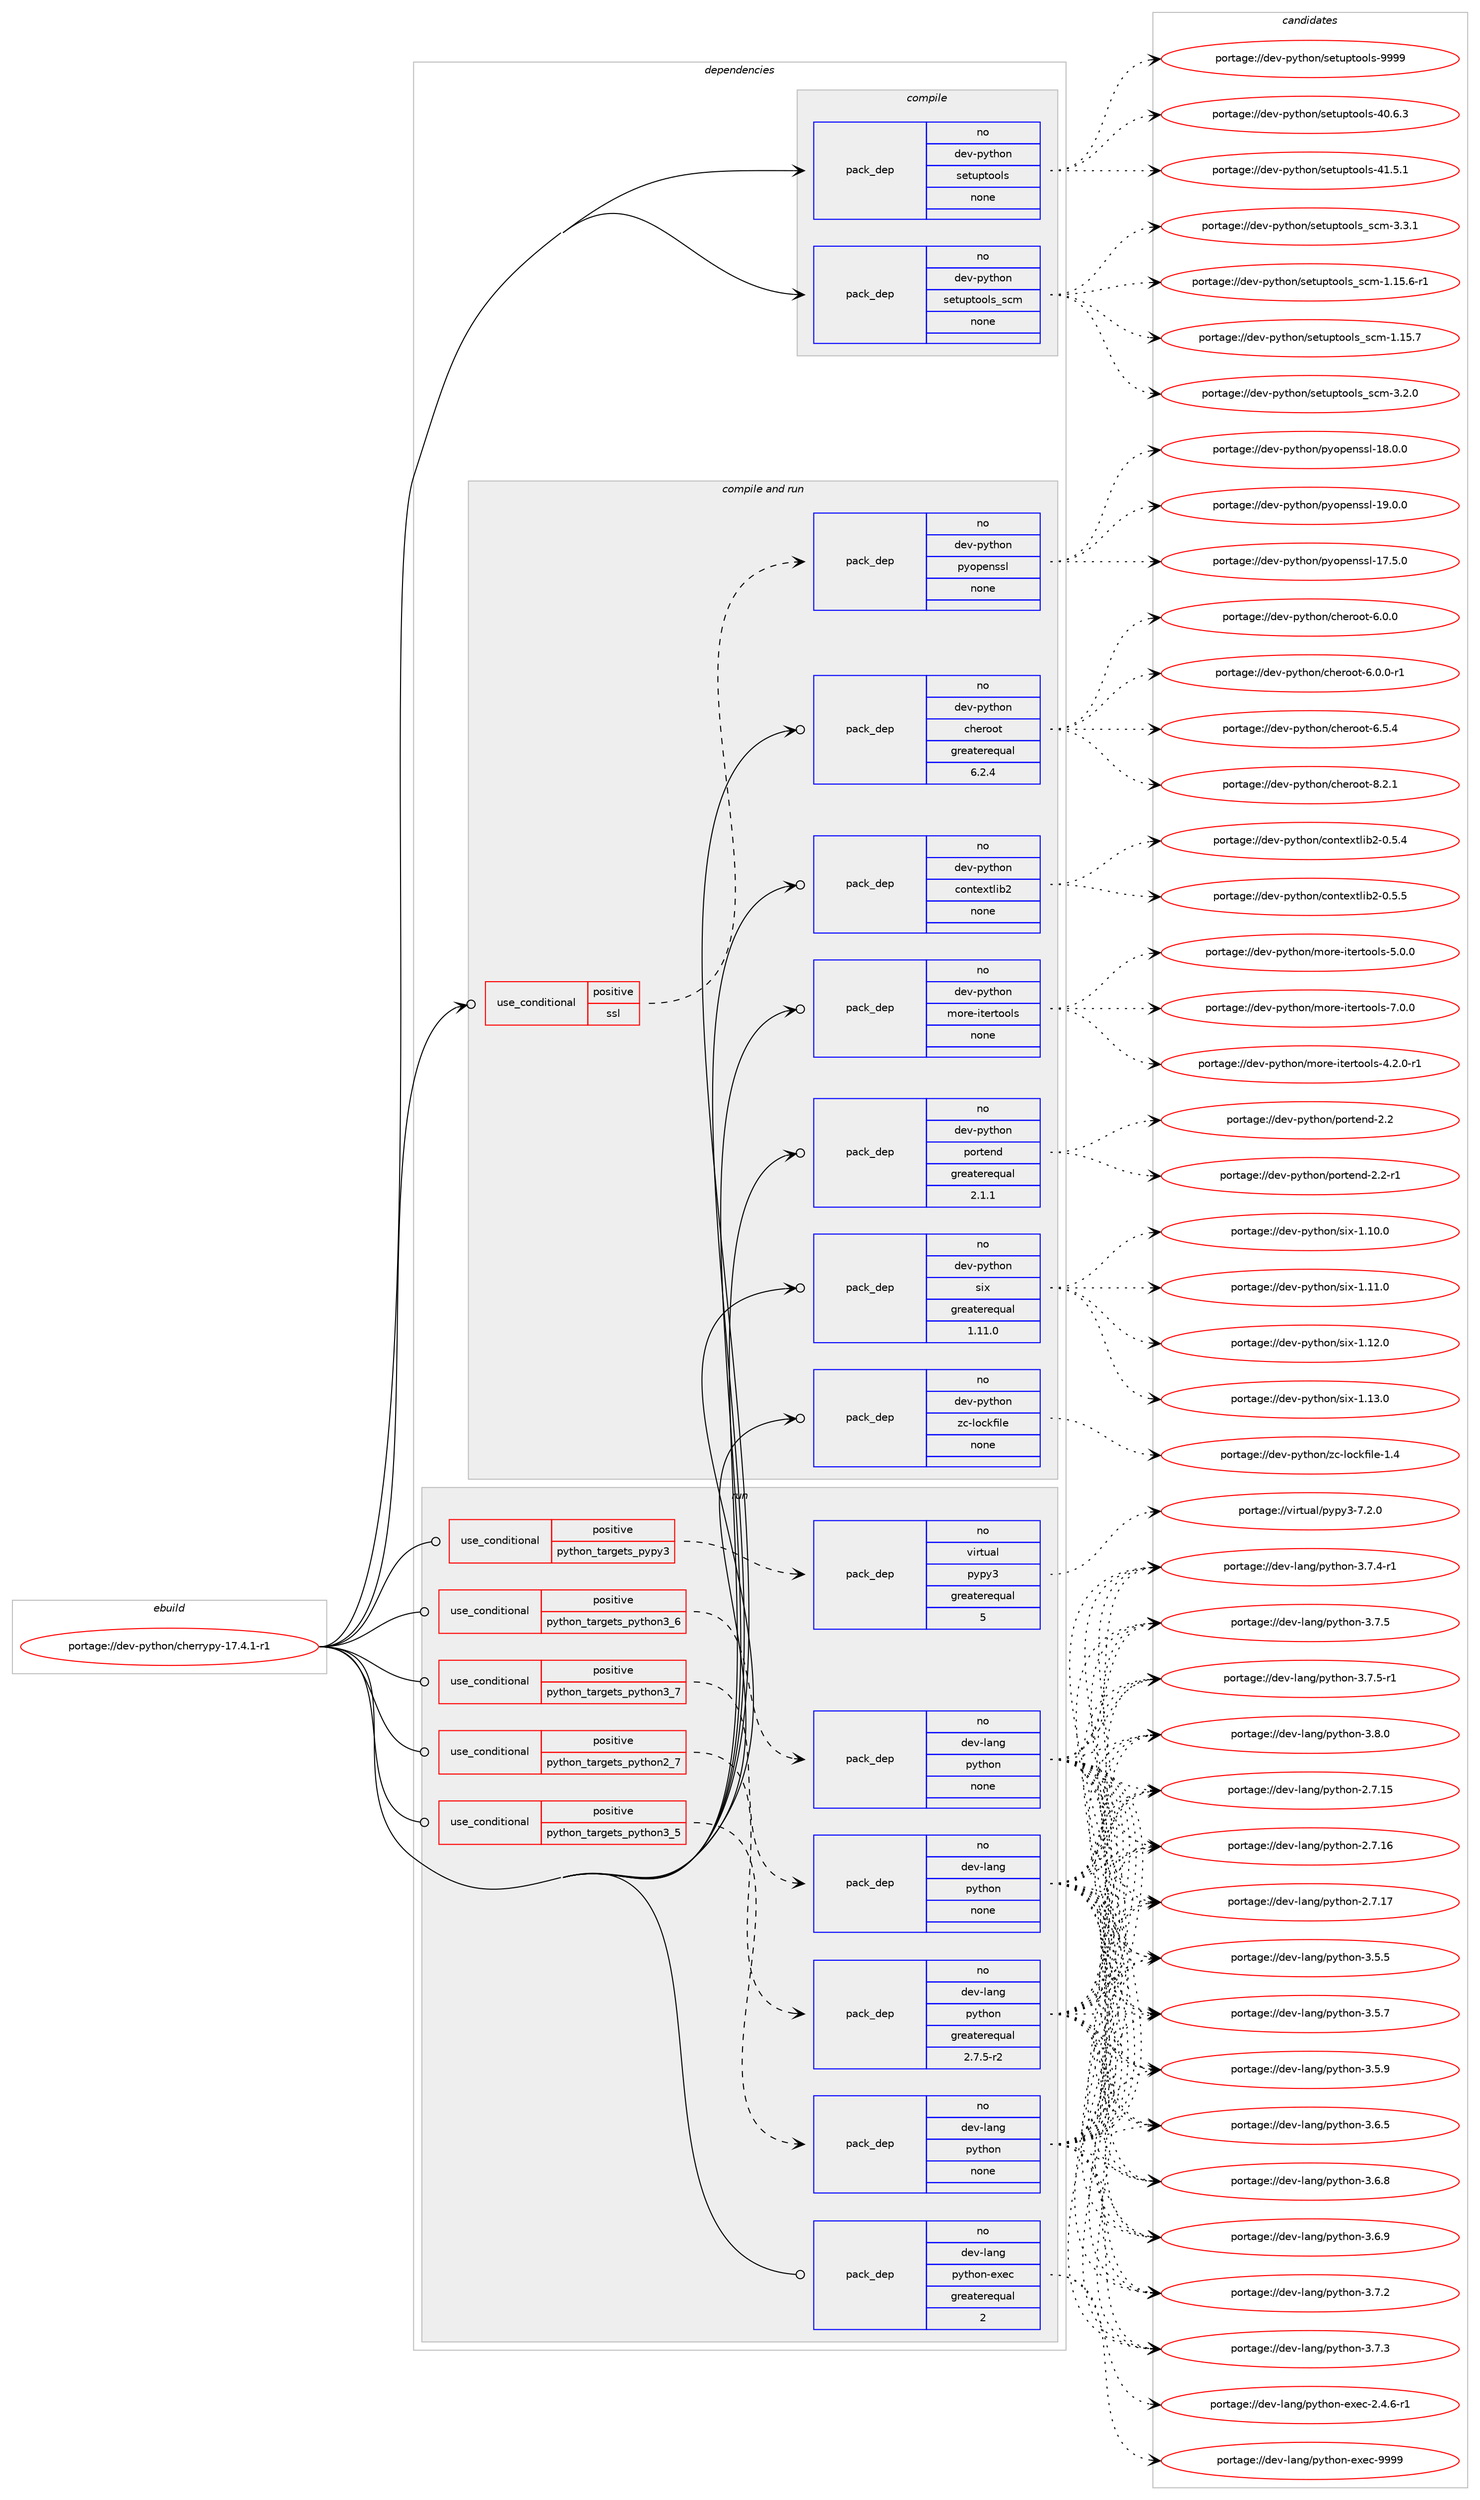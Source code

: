 digraph prolog {

# *************
# Graph options
# *************

newrank=true;
concentrate=true;
compound=true;
graph [rankdir=LR,fontname=Helvetica,fontsize=10,ranksep=1.5];#, ranksep=2.5, nodesep=0.2];
edge  [arrowhead=vee];
node  [fontname=Helvetica,fontsize=10];

# **********
# The ebuild
# **********

subgraph cluster_leftcol {
color=gray;
rank=same;
label=<<i>ebuild</i>>;
id [label="portage://dev-python/cherrypy-17.4.1-r1", color=red, width=4, href="../dev-python/cherrypy-17.4.1-r1.svg"];
}

# ****************
# The dependencies
# ****************

subgraph cluster_midcol {
color=gray;
label=<<i>dependencies</i>>;
subgraph cluster_compile {
fillcolor="#eeeeee";
style=filled;
label=<<i>compile</i>>;
subgraph pack103704 {
dependency133814 [label=<<TABLE BORDER="0" CELLBORDER="1" CELLSPACING="0" CELLPADDING="4" WIDTH="220"><TR><TD ROWSPAN="6" CELLPADDING="30">pack_dep</TD></TR><TR><TD WIDTH="110">no</TD></TR><TR><TD>dev-python</TD></TR><TR><TD>setuptools</TD></TR><TR><TD>none</TD></TR><TR><TD></TD></TR></TABLE>>, shape=none, color=blue];
}
id:e -> dependency133814:w [weight=20,style="solid",arrowhead="vee"];
subgraph pack103705 {
dependency133815 [label=<<TABLE BORDER="0" CELLBORDER="1" CELLSPACING="0" CELLPADDING="4" WIDTH="220"><TR><TD ROWSPAN="6" CELLPADDING="30">pack_dep</TD></TR><TR><TD WIDTH="110">no</TD></TR><TR><TD>dev-python</TD></TR><TR><TD>setuptools_scm</TD></TR><TR><TD>none</TD></TR><TR><TD></TD></TR></TABLE>>, shape=none, color=blue];
}
id:e -> dependency133815:w [weight=20,style="solid",arrowhead="vee"];
}
subgraph cluster_compileandrun {
fillcolor="#eeeeee";
style=filled;
label=<<i>compile and run</i>>;
subgraph cond26798 {
dependency133816 [label=<<TABLE BORDER="0" CELLBORDER="1" CELLSPACING="0" CELLPADDING="4"><TR><TD ROWSPAN="3" CELLPADDING="10">use_conditional</TD></TR><TR><TD>positive</TD></TR><TR><TD>ssl</TD></TR></TABLE>>, shape=none, color=red];
subgraph pack103706 {
dependency133817 [label=<<TABLE BORDER="0" CELLBORDER="1" CELLSPACING="0" CELLPADDING="4" WIDTH="220"><TR><TD ROWSPAN="6" CELLPADDING="30">pack_dep</TD></TR><TR><TD WIDTH="110">no</TD></TR><TR><TD>dev-python</TD></TR><TR><TD>pyopenssl</TD></TR><TR><TD>none</TD></TR><TR><TD></TD></TR></TABLE>>, shape=none, color=blue];
}
dependency133816:e -> dependency133817:w [weight=20,style="dashed",arrowhead="vee"];
}
id:e -> dependency133816:w [weight=20,style="solid",arrowhead="odotvee"];
subgraph pack103707 {
dependency133818 [label=<<TABLE BORDER="0" CELLBORDER="1" CELLSPACING="0" CELLPADDING="4" WIDTH="220"><TR><TD ROWSPAN="6" CELLPADDING="30">pack_dep</TD></TR><TR><TD WIDTH="110">no</TD></TR><TR><TD>dev-python</TD></TR><TR><TD>cheroot</TD></TR><TR><TD>greaterequal</TD></TR><TR><TD>6.2.4</TD></TR></TABLE>>, shape=none, color=blue];
}
id:e -> dependency133818:w [weight=20,style="solid",arrowhead="odotvee"];
subgraph pack103708 {
dependency133819 [label=<<TABLE BORDER="0" CELLBORDER="1" CELLSPACING="0" CELLPADDING="4" WIDTH="220"><TR><TD ROWSPAN="6" CELLPADDING="30">pack_dep</TD></TR><TR><TD WIDTH="110">no</TD></TR><TR><TD>dev-python</TD></TR><TR><TD>contextlib2</TD></TR><TR><TD>none</TD></TR><TR><TD></TD></TR></TABLE>>, shape=none, color=blue];
}
id:e -> dependency133819:w [weight=20,style="solid",arrowhead="odotvee"];
subgraph pack103709 {
dependency133820 [label=<<TABLE BORDER="0" CELLBORDER="1" CELLSPACING="0" CELLPADDING="4" WIDTH="220"><TR><TD ROWSPAN="6" CELLPADDING="30">pack_dep</TD></TR><TR><TD WIDTH="110">no</TD></TR><TR><TD>dev-python</TD></TR><TR><TD>more-itertools</TD></TR><TR><TD>none</TD></TR><TR><TD></TD></TR></TABLE>>, shape=none, color=blue];
}
id:e -> dependency133820:w [weight=20,style="solid",arrowhead="odotvee"];
subgraph pack103710 {
dependency133821 [label=<<TABLE BORDER="0" CELLBORDER="1" CELLSPACING="0" CELLPADDING="4" WIDTH="220"><TR><TD ROWSPAN="6" CELLPADDING="30">pack_dep</TD></TR><TR><TD WIDTH="110">no</TD></TR><TR><TD>dev-python</TD></TR><TR><TD>portend</TD></TR><TR><TD>greaterequal</TD></TR><TR><TD>2.1.1</TD></TR></TABLE>>, shape=none, color=blue];
}
id:e -> dependency133821:w [weight=20,style="solid",arrowhead="odotvee"];
subgraph pack103711 {
dependency133822 [label=<<TABLE BORDER="0" CELLBORDER="1" CELLSPACING="0" CELLPADDING="4" WIDTH="220"><TR><TD ROWSPAN="6" CELLPADDING="30">pack_dep</TD></TR><TR><TD WIDTH="110">no</TD></TR><TR><TD>dev-python</TD></TR><TR><TD>six</TD></TR><TR><TD>greaterequal</TD></TR><TR><TD>1.11.0</TD></TR></TABLE>>, shape=none, color=blue];
}
id:e -> dependency133822:w [weight=20,style="solid",arrowhead="odotvee"];
subgraph pack103712 {
dependency133823 [label=<<TABLE BORDER="0" CELLBORDER="1" CELLSPACING="0" CELLPADDING="4" WIDTH="220"><TR><TD ROWSPAN="6" CELLPADDING="30">pack_dep</TD></TR><TR><TD WIDTH="110">no</TD></TR><TR><TD>dev-python</TD></TR><TR><TD>zc-lockfile</TD></TR><TR><TD>none</TD></TR><TR><TD></TD></TR></TABLE>>, shape=none, color=blue];
}
id:e -> dependency133823:w [weight=20,style="solid",arrowhead="odotvee"];
}
subgraph cluster_run {
fillcolor="#eeeeee";
style=filled;
label=<<i>run</i>>;
subgraph cond26799 {
dependency133824 [label=<<TABLE BORDER="0" CELLBORDER="1" CELLSPACING="0" CELLPADDING="4"><TR><TD ROWSPAN="3" CELLPADDING="10">use_conditional</TD></TR><TR><TD>positive</TD></TR><TR><TD>python_targets_pypy3</TD></TR></TABLE>>, shape=none, color=red];
subgraph pack103713 {
dependency133825 [label=<<TABLE BORDER="0" CELLBORDER="1" CELLSPACING="0" CELLPADDING="4" WIDTH="220"><TR><TD ROWSPAN="6" CELLPADDING="30">pack_dep</TD></TR><TR><TD WIDTH="110">no</TD></TR><TR><TD>virtual</TD></TR><TR><TD>pypy3</TD></TR><TR><TD>greaterequal</TD></TR><TR><TD>5</TD></TR></TABLE>>, shape=none, color=blue];
}
dependency133824:e -> dependency133825:w [weight=20,style="dashed",arrowhead="vee"];
}
id:e -> dependency133824:w [weight=20,style="solid",arrowhead="odot"];
subgraph cond26800 {
dependency133826 [label=<<TABLE BORDER="0" CELLBORDER="1" CELLSPACING="0" CELLPADDING="4"><TR><TD ROWSPAN="3" CELLPADDING="10">use_conditional</TD></TR><TR><TD>positive</TD></TR><TR><TD>python_targets_python2_7</TD></TR></TABLE>>, shape=none, color=red];
subgraph pack103714 {
dependency133827 [label=<<TABLE BORDER="0" CELLBORDER="1" CELLSPACING="0" CELLPADDING="4" WIDTH="220"><TR><TD ROWSPAN="6" CELLPADDING="30">pack_dep</TD></TR><TR><TD WIDTH="110">no</TD></TR><TR><TD>dev-lang</TD></TR><TR><TD>python</TD></TR><TR><TD>greaterequal</TD></TR><TR><TD>2.7.5-r2</TD></TR></TABLE>>, shape=none, color=blue];
}
dependency133826:e -> dependency133827:w [weight=20,style="dashed",arrowhead="vee"];
}
id:e -> dependency133826:w [weight=20,style="solid",arrowhead="odot"];
subgraph cond26801 {
dependency133828 [label=<<TABLE BORDER="0" CELLBORDER="1" CELLSPACING="0" CELLPADDING="4"><TR><TD ROWSPAN="3" CELLPADDING="10">use_conditional</TD></TR><TR><TD>positive</TD></TR><TR><TD>python_targets_python3_5</TD></TR></TABLE>>, shape=none, color=red];
subgraph pack103715 {
dependency133829 [label=<<TABLE BORDER="0" CELLBORDER="1" CELLSPACING="0" CELLPADDING="4" WIDTH="220"><TR><TD ROWSPAN="6" CELLPADDING="30">pack_dep</TD></TR><TR><TD WIDTH="110">no</TD></TR><TR><TD>dev-lang</TD></TR><TR><TD>python</TD></TR><TR><TD>none</TD></TR><TR><TD></TD></TR></TABLE>>, shape=none, color=blue];
}
dependency133828:e -> dependency133829:w [weight=20,style="dashed",arrowhead="vee"];
}
id:e -> dependency133828:w [weight=20,style="solid",arrowhead="odot"];
subgraph cond26802 {
dependency133830 [label=<<TABLE BORDER="0" CELLBORDER="1" CELLSPACING="0" CELLPADDING="4"><TR><TD ROWSPAN="3" CELLPADDING="10">use_conditional</TD></TR><TR><TD>positive</TD></TR><TR><TD>python_targets_python3_6</TD></TR></TABLE>>, shape=none, color=red];
subgraph pack103716 {
dependency133831 [label=<<TABLE BORDER="0" CELLBORDER="1" CELLSPACING="0" CELLPADDING="4" WIDTH="220"><TR><TD ROWSPAN="6" CELLPADDING="30">pack_dep</TD></TR><TR><TD WIDTH="110">no</TD></TR><TR><TD>dev-lang</TD></TR><TR><TD>python</TD></TR><TR><TD>none</TD></TR><TR><TD></TD></TR></TABLE>>, shape=none, color=blue];
}
dependency133830:e -> dependency133831:w [weight=20,style="dashed",arrowhead="vee"];
}
id:e -> dependency133830:w [weight=20,style="solid",arrowhead="odot"];
subgraph cond26803 {
dependency133832 [label=<<TABLE BORDER="0" CELLBORDER="1" CELLSPACING="0" CELLPADDING="4"><TR><TD ROWSPAN="3" CELLPADDING="10">use_conditional</TD></TR><TR><TD>positive</TD></TR><TR><TD>python_targets_python3_7</TD></TR></TABLE>>, shape=none, color=red];
subgraph pack103717 {
dependency133833 [label=<<TABLE BORDER="0" CELLBORDER="1" CELLSPACING="0" CELLPADDING="4" WIDTH="220"><TR><TD ROWSPAN="6" CELLPADDING="30">pack_dep</TD></TR><TR><TD WIDTH="110">no</TD></TR><TR><TD>dev-lang</TD></TR><TR><TD>python</TD></TR><TR><TD>none</TD></TR><TR><TD></TD></TR></TABLE>>, shape=none, color=blue];
}
dependency133832:e -> dependency133833:w [weight=20,style="dashed",arrowhead="vee"];
}
id:e -> dependency133832:w [weight=20,style="solid",arrowhead="odot"];
subgraph pack103718 {
dependency133834 [label=<<TABLE BORDER="0" CELLBORDER="1" CELLSPACING="0" CELLPADDING="4" WIDTH="220"><TR><TD ROWSPAN="6" CELLPADDING="30">pack_dep</TD></TR><TR><TD WIDTH="110">no</TD></TR><TR><TD>dev-lang</TD></TR><TR><TD>python-exec</TD></TR><TR><TD>greaterequal</TD></TR><TR><TD>2</TD></TR></TABLE>>, shape=none, color=blue];
}
id:e -> dependency133834:w [weight=20,style="solid",arrowhead="odot"];
}
}

# **************
# The candidates
# **************

subgraph cluster_choices {
rank=same;
color=gray;
label=<<i>candidates</i>>;

subgraph choice103704 {
color=black;
nodesep=1;
choiceportage100101118451121211161041111104711510111611711211611111110811545524846544651 [label="portage://dev-python/setuptools-40.6.3", color=red, width=4,href="../dev-python/setuptools-40.6.3.svg"];
choiceportage100101118451121211161041111104711510111611711211611111110811545524946534649 [label="portage://dev-python/setuptools-41.5.1", color=red, width=4,href="../dev-python/setuptools-41.5.1.svg"];
choiceportage10010111845112121116104111110471151011161171121161111111081154557575757 [label="portage://dev-python/setuptools-9999", color=red, width=4,href="../dev-python/setuptools-9999.svg"];
dependency133814:e -> choiceportage100101118451121211161041111104711510111611711211611111110811545524846544651:w [style=dotted,weight="100"];
dependency133814:e -> choiceportage100101118451121211161041111104711510111611711211611111110811545524946534649:w [style=dotted,weight="100"];
dependency133814:e -> choiceportage10010111845112121116104111110471151011161171121161111111081154557575757:w [style=dotted,weight="100"];
}
subgraph choice103705 {
color=black;
nodesep=1;
choiceportage10010111845112121116104111110471151011161171121161111111081159511599109454946495346544511449 [label="portage://dev-python/setuptools_scm-1.15.6-r1", color=red, width=4,href="../dev-python/setuptools_scm-1.15.6-r1.svg"];
choiceportage1001011184511212111610411111047115101116117112116111111108115951159910945494649534655 [label="portage://dev-python/setuptools_scm-1.15.7", color=red, width=4,href="../dev-python/setuptools_scm-1.15.7.svg"];
choiceportage10010111845112121116104111110471151011161171121161111111081159511599109455146504648 [label="portage://dev-python/setuptools_scm-3.2.0", color=red, width=4,href="../dev-python/setuptools_scm-3.2.0.svg"];
choiceportage10010111845112121116104111110471151011161171121161111111081159511599109455146514649 [label="portage://dev-python/setuptools_scm-3.3.1", color=red, width=4,href="../dev-python/setuptools_scm-3.3.1.svg"];
dependency133815:e -> choiceportage10010111845112121116104111110471151011161171121161111111081159511599109454946495346544511449:w [style=dotted,weight="100"];
dependency133815:e -> choiceportage1001011184511212111610411111047115101116117112116111111108115951159910945494649534655:w [style=dotted,weight="100"];
dependency133815:e -> choiceportage10010111845112121116104111110471151011161171121161111111081159511599109455146504648:w [style=dotted,weight="100"];
dependency133815:e -> choiceportage10010111845112121116104111110471151011161171121161111111081159511599109455146514649:w [style=dotted,weight="100"];
}
subgraph choice103706 {
color=black;
nodesep=1;
choiceportage100101118451121211161041111104711212111111210111011511510845495546534648 [label="portage://dev-python/pyopenssl-17.5.0", color=red, width=4,href="../dev-python/pyopenssl-17.5.0.svg"];
choiceportage100101118451121211161041111104711212111111210111011511510845495646484648 [label="portage://dev-python/pyopenssl-18.0.0", color=red, width=4,href="../dev-python/pyopenssl-18.0.0.svg"];
choiceportage100101118451121211161041111104711212111111210111011511510845495746484648 [label="portage://dev-python/pyopenssl-19.0.0", color=red, width=4,href="../dev-python/pyopenssl-19.0.0.svg"];
dependency133817:e -> choiceportage100101118451121211161041111104711212111111210111011511510845495546534648:w [style=dotted,weight="100"];
dependency133817:e -> choiceportage100101118451121211161041111104711212111111210111011511510845495646484648:w [style=dotted,weight="100"];
dependency133817:e -> choiceportage100101118451121211161041111104711212111111210111011511510845495746484648:w [style=dotted,weight="100"];
}
subgraph choice103707 {
color=black;
nodesep=1;
choiceportage100101118451121211161041111104799104101114111111116455446484648 [label="portage://dev-python/cheroot-6.0.0", color=red, width=4,href="../dev-python/cheroot-6.0.0.svg"];
choiceportage1001011184511212111610411111047991041011141111111164554464846484511449 [label="portage://dev-python/cheroot-6.0.0-r1", color=red, width=4,href="../dev-python/cheroot-6.0.0-r1.svg"];
choiceportage100101118451121211161041111104799104101114111111116455446534652 [label="portage://dev-python/cheroot-6.5.4", color=red, width=4,href="../dev-python/cheroot-6.5.4.svg"];
choiceportage100101118451121211161041111104799104101114111111116455646504649 [label="portage://dev-python/cheroot-8.2.1", color=red, width=4,href="../dev-python/cheroot-8.2.1.svg"];
dependency133818:e -> choiceportage100101118451121211161041111104799104101114111111116455446484648:w [style=dotted,weight="100"];
dependency133818:e -> choiceportage1001011184511212111610411111047991041011141111111164554464846484511449:w [style=dotted,weight="100"];
dependency133818:e -> choiceportage100101118451121211161041111104799104101114111111116455446534652:w [style=dotted,weight="100"];
dependency133818:e -> choiceportage100101118451121211161041111104799104101114111111116455646504649:w [style=dotted,weight="100"];
}
subgraph choice103708 {
color=black;
nodesep=1;
choiceportage1001011184511212111610411111047991111101161011201161081059850454846534652 [label="portage://dev-python/contextlib2-0.5.4", color=red, width=4,href="../dev-python/contextlib2-0.5.4.svg"];
choiceportage1001011184511212111610411111047991111101161011201161081059850454846534653 [label="portage://dev-python/contextlib2-0.5.5", color=red, width=4,href="../dev-python/contextlib2-0.5.5.svg"];
dependency133819:e -> choiceportage1001011184511212111610411111047991111101161011201161081059850454846534652:w [style=dotted,weight="100"];
dependency133819:e -> choiceportage1001011184511212111610411111047991111101161011201161081059850454846534653:w [style=dotted,weight="100"];
}
subgraph choice103709 {
color=black;
nodesep=1;
choiceportage1001011184511212111610411111047109111114101451051161011141161111111081154552465046484511449 [label="portage://dev-python/more-itertools-4.2.0-r1", color=red, width=4,href="../dev-python/more-itertools-4.2.0-r1.svg"];
choiceportage100101118451121211161041111104710911111410145105116101114116111111108115455346484648 [label="portage://dev-python/more-itertools-5.0.0", color=red, width=4,href="../dev-python/more-itertools-5.0.0.svg"];
choiceportage100101118451121211161041111104710911111410145105116101114116111111108115455546484648 [label="portage://dev-python/more-itertools-7.0.0", color=red, width=4,href="../dev-python/more-itertools-7.0.0.svg"];
dependency133820:e -> choiceportage1001011184511212111610411111047109111114101451051161011141161111111081154552465046484511449:w [style=dotted,weight="100"];
dependency133820:e -> choiceportage100101118451121211161041111104710911111410145105116101114116111111108115455346484648:w [style=dotted,weight="100"];
dependency133820:e -> choiceportage100101118451121211161041111104710911111410145105116101114116111111108115455546484648:w [style=dotted,weight="100"];
}
subgraph choice103710 {
color=black;
nodesep=1;
choiceportage100101118451121211161041111104711211111411610111010045504650 [label="portage://dev-python/portend-2.2", color=red, width=4,href="../dev-python/portend-2.2.svg"];
choiceportage1001011184511212111610411111047112111114116101110100455046504511449 [label="portage://dev-python/portend-2.2-r1", color=red, width=4,href="../dev-python/portend-2.2-r1.svg"];
dependency133821:e -> choiceportage100101118451121211161041111104711211111411610111010045504650:w [style=dotted,weight="100"];
dependency133821:e -> choiceportage1001011184511212111610411111047112111114116101110100455046504511449:w [style=dotted,weight="100"];
}
subgraph choice103711 {
color=black;
nodesep=1;
choiceportage100101118451121211161041111104711510512045494649484648 [label="portage://dev-python/six-1.10.0", color=red, width=4,href="../dev-python/six-1.10.0.svg"];
choiceportage100101118451121211161041111104711510512045494649494648 [label="portage://dev-python/six-1.11.0", color=red, width=4,href="../dev-python/six-1.11.0.svg"];
choiceportage100101118451121211161041111104711510512045494649504648 [label="portage://dev-python/six-1.12.0", color=red, width=4,href="../dev-python/six-1.12.0.svg"];
choiceportage100101118451121211161041111104711510512045494649514648 [label="portage://dev-python/six-1.13.0", color=red, width=4,href="../dev-python/six-1.13.0.svg"];
dependency133822:e -> choiceportage100101118451121211161041111104711510512045494649484648:w [style=dotted,weight="100"];
dependency133822:e -> choiceportage100101118451121211161041111104711510512045494649494648:w [style=dotted,weight="100"];
dependency133822:e -> choiceportage100101118451121211161041111104711510512045494649504648:w [style=dotted,weight="100"];
dependency133822:e -> choiceportage100101118451121211161041111104711510512045494649514648:w [style=dotted,weight="100"];
}
subgraph choice103712 {
color=black;
nodesep=1;
choiceportage100101118451121211161041111104712299451081119910710210510810145494652 [label="portage://dev-python/zc-lockfile-1.4", color=red, width=4,href="../dev-python/zc-lockfile-1.4.svg"];
dependency133823:e -> choiceportage100101118451121211161041111104712299451081119910710210510810145494652:w [style=dotted,weight="100"];
}
subgraph choice103713 {
color=black;
nodesep=1;
choiceportage118105114116117971084711212111212151455546504648 [label="portage://virtual/pypy3-7.2.0", color=red, width=4,href="../virtual/pypy3-7.2.0.svg"];
dependency133825:e -> choiceportage118105114116117971084711212111212151455546504648:w [style=dotted,weight="100"];
}
subgraph choice103714 {
color=black;
nodesep=1;
choiceportage10010111845108971101034711212111610411111045504655464953 [label="portage://dev-lang/python-2.7.15", color=red, width=4,href="../dev-lang/python-2.7.15.svg"];
choiceportage10010111845108971101034711212111610411111045504655464954 [label="portage://dev-lang/python-2.7.16", color=red, width=4,href="../dev-lang/python-2.7.16.svg"];
choiceportage10010111845108971101034711212111610411111045504655464955 [label="portage://dev-lang/python-2.7.17", color=red, width=4,href="../dev-lang/python-2.7.17.svg"];
choiceportage100101118451089711010347112121116104111110455146534653 [label="portage://dev-lang/python-3.5.5", color=red, width=4,href="../dev-lang/python-3.5.5.svg"];
choiceportage100101118451089711010347112121116104111110455146534655 [label="portage://dev-lang/python-3.5.7", color=red, width=4,href="../dev-lang/python-3.5.7.svg"];
choiceportage100101118451089711010347112121116104111110455146534657 [label="portage://dev-lang/python-3.5.9", color=red, width=4,href="../dev-lang/python-3.5.9.svg"];
choiceportage100101118451089711010347112121116104111110455146544653 [label="portage://dev-lang/python-3.6.5", color=red, width=4,href="../dev-lang/python-3.6.5.svg"];
choiceportage100101118451089711010347112121116104111110455146544656 [label="portage://dev-lang/python-3.6.8", color=red, width=4,href="../dev-lang/python-3.6.8.svg"];
choiceportage100101118451089711010347112121116104111110455146544657 [label="portage://dev-lang/python-3.6.9", color=red, width=4,href="../dev-lang/python-3.6.9.svg"];
choiceportage100101118451089711010347112121116104111110455146554650 [label="portage://dev-lang/python-3.7.2", color=red, width=4,href="../dev-lang/python-3.7.2.svg"];
choiceportage100101118451089711010347112121116104111110455146554651 [label="portage://dev-lang/python-3.7.3", color=red, width=4,href="../dev-lang/python-3.7.3.svg"];
choiceportage1001011184510897110103471121211161041111104551465546524511449 [label="portage://dev-lang/python-3.7.4-r1", color=red, width=4,href="../dev-lang/python-3.7.4-r1.svg"];
choiceportage100101118451089711010347112121116104111110455146554653 [label="portage://dev-lang/python-3.7.5", color=red, width=4,href="../dev-lang/python-3.7.5.svg"];
choiceportage1001011184510897110103471121211161041111104551465546534511449 [label="portage://dev-lang/python-3.7.5-r1", color=red, width=4,href="../dev-lang/python-3.7.5-r1.svg"];
choiceportage100101118451089711010347112121116104111110455146564648 [label="portage://dev-lang/python-3.8.0", color=red, width=4,href="../dev-lang/python-3.8.0.svg"];
dependency133827:e -> choiceportage10010111845108971101034711212111610411111045504655464953:w [style=dotted,weight="100"];
dependency133827:e -> choiceportage10010111845108971101034711212111610411111045504655464954:w [style=dotted,weight="100"];
dependency133827:e -> choiceportage10010111845108971101034711212111610411111045504655464955:w [style=dotted,weight="100"];
dependency133827:e -> choiceportage100101118451089711010347112121116104111110455146534653:w [style=dotted,weight="100"];
dependency133827:e -> choiceportage100101118451089711010347112121116104111110455146534655:w [style=dotted,weight="100"];
dependency133827:e -> choiceportage100101118451089711010347112121116104111110455146534657:w [style=dotted,weight="100"];
dependency133827:e -> choiceportage100101118451089711010347112121116104111110455146544653:w [style=dotted,weight="100"];
dependency133827:e -> choiceportage100101118451089711010347112121116104111110455146544656:w [style=dotted,weight="100"];
dependency133827:e -> choiceportage100101118451089711010347112121116104111110455146544657:w [style=dotted,weight="100"];
dependency133827:e -> choiceportage100101118451089711010347112121116104111110455146554650:w [style=dotted,weight="100"];
dependency133827:e -> choiceportage100101118451089711010347112121116104111110455146554651:w [style=dotted,weight="100"];
dependency133827:e -> choiceportage1001011184510897110103471121211161041111104551465546524511449:w [style=dotted,weight="100"];
dependency133827:e -> choiceportage100101118451089711010347112121116104111110455146554653:w [style=dotted,weight="100"];
dependency133827:e -> choiceportage1001011184510897110103471121211161041111104551465546534511449:w [style=dotted,weight="100"];
dependency133827:e -> choiceportage100101118451089711010347112121116104111110455146564648:w [style=dotted,weight="100"];
}
subgraph choice103715 {
color=black;
nodesep=1;
choiceportage10010111845108971101034711212111610411111045504655464953 [label="portage://dev-lang/python-2.7.15", color=red, width=4,href="../dev-lang/python-2.7.15.svg"];
choiceportage10010111845108971101034711212111610411111045504655464954 [label="portage://dev-lang/python-2.7.16", color=red, width=4,href="../dev-lang/python-2.7.16.svg"];
choiceportage10010111845108971101034711212111610411111045504655464955 [label="portage://dev-lang/python-2.7.17", color=red, width=4,href="../dev-lang/python-2.7.17.svg"];
choiceportage100101118451089711010347112121116104111110455146534653 [label="portage://dev-lang/python-3.5.5", color=red, width=4,href="../dev-lang/python-3.5.5.svg"];
choiceportage100101118451089711010347112121116104111110455146534655 [label="portage://dev-lang/python-3.5.7", color=red, width=4,href="../dev-lang/python-3.5.7.svg"];
choiceportage100101118451089711010347112121116104111110455146534657 [label="portage://dev-lang/python-3.5.9", color=red, width=4,href="../dev-lang/python-3.5.9.svg"];
choiceportage100101118451089711010347112121116104111110455146544653 [label="portage://dev-lang/python-3.6.5", color=red, width=4,href="../dev-lang/python-3.6.5.svg"];
choiceportage100101118451089711010347112121116104111110455146544656 [label="portage://dev-lang/python-3.6.8", color=red, width=4,href="../dev-lang/python-3.6.8.svg"];
choiceportage100101118451089711010347112121116104111110455146544657 [label="portage://dev-lang/python-3.6.9", color=red, width=4,href="../dev-lang/python-3.6.9.svg"];
choiceportage100101118451089711010347112121116104111110455146554650 [label="portage://dev-lang/python-3.7.2", color=red, width=4,href="../dev-lang/python-3.7.2.svg"];
choiceportage100101118451089711010347112121116104111110455146554651 [label="portage://dev-lang/python-3.7.3", color=red, width=4,href="../dev-lang/python-3.7.3.svg"];
choiceportage1001011184510897110103471121211161041111104551465546524511449 [label="portage://dev-lang/python-3.7.4-r1", color=red, width=4,href="../dev-lang/python-3.7.4-r1.svg"];
choiceportage100101118451089711010347112121116104111110455146554653 [label="portage://dev-lang/python-3.7.5", color=red, width=4,href="../dev-lang/python-3.7.5.svg"];
choiceportage1001011184510897110103471121211161041111104551465546534511449 [label="portage://dev-lang/python-3.7.5-r1", color=red, width=4,href="../dev-lang/python-3.7.5-r1.svg"];
choiceportage100101118451089711010347112121116104111110455146564648 [label="portage://dev-lang/python-3.8.0", color=red, width=4,href="../dev-lang/python-3.8.0.svg"];
dependency133829:e -> choiceportage10010111845108971101034711212111610411111045504655464953:w [style=dotted,weight="100"];
dependency133829:e -> choiceportage10010111845108971101034711212111610411111045504655464954:w [style=dotted,weight="100"];
dependency133829:e -> choiceportage10010111845108971101034711212111610411111045504655464955:w [style=dotted,weight="100"];
dependency133829:e -> choiceportage100101118451089711010347112121116104111110455146534653:w [style=dotted,weight="100"];
dependency133829:e -> choiceportage100101118451089711010347112121116104111110455146534655:w [style=dotted,weight="100"];
dependency133829:e -> choiceportage100101118451089711010347112121116104111110455146534657:w [style=dotted,weight="100"];
dependency133829:e -> choiceportage100101118451089711010347112121116104111110455146544653:w [style=dotted,weight="100"];
dependency133829:e -> choiceportage100101118451089711010347112121116104111110455146544656:w [style=dotted,weight="100"];
dependency133829:e -> choiceportage100101118451089711010347112121116104111110455146544657:w [style=dotted,weight="100"];
dependency133829:e -> choiceportage100101118451089711010347112121116104111110455146554650:w [style=dotted,weight="100"];
dependency133829:e -> choiceportage100101118451089711010347112121116104111110455146554651:w [style=dotted,weight="100"];
dependency133829:e -> choiceportage1001011184510897110103471121211161041111104551465546524511449:w [style=dotted,weight="100"];
dependency133829:e -> choiceportage100101118451089711010347112121116104111110455146554653:w [style=dotted,weight="100"];
dependency133829:e -> choiceportage1001011184510897110103471121211161041111104551465546534511449:w [style=dotted,weight="100"];
dependency133829:e -> choiceportage100101118451089711010347112121116104111110455146564648:w [style=dotted,weight="100"];
}
subgraph choice103716 {
color=black;
nodesep=1;
choiceportage10010111845108971101034711212111610411111045504655464953 [label="portage://dev-lang/python-2.7.15", color=red, width=4,href="../dev-lang/python-2.7.15.svg"];
choiceportage10010111845108971101034711212111610411111045504655464954 [label="portage://dev-lang/python-2.7.16", color=red, width=4,href="../dev-lang/python-2.7.16.svg"];
choiceportage10010111845108971101034711212111610411111045504655464955 [label="portage://dev-lang/python-2.7.17", color=red, width=4,href="../dev-lang/python-2.7.17.svg"];
choiceportage100101118451089711010347112121116104111110455146534653 [label="portage://dev-lang/python-3.5.5", color=red, width=4,href="../dev-lang/python-3.5.5.svg"];
choiceportage100101118451089711010347112121116104111110455146534655 [label="portage://dev-lang/python-3.5.7", color=red, width=4,href="../dev-lang/python-3.5.7.svg"];
choiceportage100101118451089711010347112121116104111110455146534657 [label="portage://dev-lang/python-3.5.9", color=red, width=4,href="../dev-lang/python-3.5.9.svg"];
choiceportage100101118451089711010347112121116104111110455146544653 [label="portage://dev-lang/python-3.6.5", color=red, width=4,href="../dev-lang/python-3.6.5.svg"];
choiceportage100101118451089711010347112121116104111110455146544656 [label="portage://dev-lang/python-3.6.8", color=red, width=4,href="../dev-lang/python-3.6.8.svg"];
choiceportage100101118451089711010347112121116104111110455146544657 [label="portage://dev-lang/python-3.6.9", color=red, width=4,href="../dev-lang/python-3.6.9.svg"];
choiceportage100101118451089711010347112121116104111110455146554650 [label="portage://dev-lang/python-3.7.2", color=red, width=4,href="../dev-lang/python-3.7.2.svg"];
choiceportage100101118451089711010347112121116104111110455146554651 [label="portage://dev-lang/python-3.7.3", color=red, width=4,href="../dev-lang/python-3.7.3.svg"];
choiceportage1001011184510897110103471121211161041111104551465546524511449 [label="portage://dev-lang/python-3.7.4-r1", color=red, width=4,href="../dev-lang/python-3.7.4-r1.svg"];
choiceportage100101118451089711010347112121116104111110455146554653 [label="portage://dev-lang/python-3.7.5", color=red, width=4,href="../dev-lang/python-3.7.5.svg"];
choiceportage1001011184510897110103471121211161041111104551465546534511449 [label="portage://dev-lang/python-3.7.5-r1", color=red, width=4,href="../dev-lang/python-3.7.5-r1.svg"];
choiceportage100101118451089711010347112121116104111110455146564648 [label="portage://dev-lang/python-3.8.0", color=red, width=4,href="../dev-lang/python-3.8.0.svg"];
dependency133831:e -> choiceportage10010111845108971101034711212111610411111045504655464953:w [style=dotted,weight="100"];
dependency133831:e -> choiceportage10010111845108971101034711212111610411111045504655464954:w [style=dotted,weight="100"];
dependency133831:e -> choiceportage10010111845108971101034711212111610411111045504655464955:w [style=dotted,weight="100"];
dependency133831:e -> choiceportage100101118451089711010347112121116104111110455146534653:w [style=dotted,weight="100"];
dependency133831:e -> choiceportage100101118451089711010347112121116104111110455146534655:w [style=dotted,weight="100"];
dependency133831:e -> choiceportage100101118451089711010347112121116104111110455146534657:w [style=dotted,weight="100"];
dependency133831:e -> choiceportage100101118451089711010347112121116104111110455146544653:w [style=dotted,weight="100"];
dependency133831:e -> choiceportage100101118451089711010347112121116104111110455146544656:w [style=dotted,weight="100"];
dependency133831:e -> choiceportage100101118451089711010347112121116104111110455146544657:w [style=dotted,weight="100"];
dependency133831:e -> choiceportage100101118451089711010347112121116104111110455146554650:w [style=dotted,weight="100"];
dependency133831:e -> choiceportage100101118451089711010347112121116104111110455146554651:w [style=dotted,weight="100"];
dependency133831:e -> choiceportage1001011184510897110103471121211161041111104551465546524511449:w [style=dotted,weight="100"];
dependency133831:e -> choiceportage100101118451089711010347112121116104111110455146554653:w [style=dotted,weight="100"];
dependency133831:e -> choiceportage1001011184510897110103471121211161041111104551465546534511449:w [style=dotted,weight="100"];
dependency133831:e -> choiceportage100101118451089711010347112121116104111110455146564648:w [style=dotted,weight="100"];
}
subgraph choice103717 {
color=black;
nodesep=1;
choiceportage10010111845108971101034711212111610411111045504655464953 [label="portage://dev-lang/python-2.7.15", color=red, width=4,href="../dev-lang/python-2.7.15.svg"];
choiceportage10010111845108971101034711212111610411111045504655464954 [label="portage://dev-lang/python-2.7.16", color=red, width=4,href="../dev-lang/python-2.7.16.svg"];
choiceportage10010111845108971101034711212111610411111045504655464955 [label="portage://dev-lang/python-2.7.17", color=red, width=4,href="../dev-lang/python-2.7.17.svg"];
choiceportage100101118451089711010347112121116104111110455146534653 [label="portage://dev-lang/python-3.5.5", color=red, width=4,href="../dev-lang/python-3.5.5.svg"];
choiceportage100101118451089711010347112121116104111110455146534655 [label="portage://dev-lang/python-3.5.7", color=red, width=4,href="../dev-lang/python-3.5.7.svg"];
choiceportage100101118451089711010347112121116104111110455146534657 [label="portage://dev-lang/python-3.5.9", color=red, width=4,href="../dev-lang/python-3.5.9.svg"];
choiceportage100101118451089711010347112121116104111110455146544653 [label="portage://dev-lang/python-3.6.5", color=red, width=4,href="../dev-lang/python-3.6.5.svg"];
choiceportage100101118451089711010347112121116104111110455146544656 [label="portage://dev-lang/python-3.6.8", color=red, width=4,href="../dev-lang/python-3.6.8.svg"];
choiceportage100101118451089711010347112121116104111110455146544657 [label="portage://dev-lang/python-3.6.9", color=red, width=4,href="../dev-lang/python-3.6.9.svg"];
choiceportage100101118451089711010347112121116104111110455146554650 [label="portage://dev-lang/python-3.7.2", color=red, width=4,href="../dev-lang/python-3.7.2.svg"];
choiceportage100101118451089711010347112121116104111110455146554651 [label="portage://dev-lang/python-3.7.3", color=red, width=4,href="../dev-lang/python-3.7.3.svg"];
choiceportage1001011184510897110103471121211161041111104551465546524511449 [label="portage://dev-lang/python-3.7.4-r1", color=red, width=4,href="../dev-lang/python-3.7.4-r1.svg"];
choiceportage100101118451089711010347112121116104111110455146554653 [label="portage://dev-lang/python-3.7.5", color=red, width=4,href="../dev-lang/python-3.7.5.svg"];
choiceportage1001011184510897110103471121211161041111104551465546534511449 [label="portage://dev-lang/python-3.7.5-r1", color=red, width=4,href="../dev-lang/python-3.7.5-r1.svg"];
choiceportage100101118451089711010347112121116104111110455146564648 [label="portage://dev-lang/python-3.8.0", color=red, width=4,href="../dev-lang/python-3.8.0.svg"];
dependency133833:e -> choiceportage10010111845108971101034711212111610411111045504655464953:w [style=dotted,weight="100"];
dependency133833:e -> choiceportage10010111845108971101034711212111610411111045504655464954:w [style=dotted,weight="100"];
dependency133833:e -> choiceportage10010111845108971101034711212111610411111045504655464955:w [style=dotted,weight="100"];
dependency133833:e -> choiceportage100101118451089711010347112121116104111110455146534653:w [style=dotted,weight="100"];
dependency133833:e -> choiceportage100101118451089711010347112121116104111110455146534655:w [style=dotted,weight="100"];
dependency133833:e -> choiceportage100101118451089711010347112121116104111110455146534657:w [style=dotted,weight="100"];
dependency133833:e -> choiceportage100101118451089711010347112121116104111110455146544653:w [style=dotted,weight="100"];
dependency133833:e -> choiceportage100101118451089711010347112121116104111110455146544656:w [style=dotted,weight="100"];
dependency133833:e -> choiceportage100101118451089711010347112121116104111110455146544657:w [style=dotted,weight="100"];
dependency133833:e -> choiceportage100101118451089711010347112121116104111110455146554650:w [style=dotted,weight="100"];
dependency133833:e -> choiceportage100101118451089711010347112121116104111110455146554651:w [style=dotted,weight="100"];
dependency133833:e -> choiceportage1001011184510897110103471121211161041111104551465546524511449:w [style=dotted,weight="100"];
dependency133833:e -> choiceportage100101118451089711010347112121116104111110455146554653:w [style=dotted,weight="100"];
dependency133833:e -> choiceportage1001011184510897110103471121211161041111104551465546534511449:w [style=dotted,weight="100"];
dependency133833:e -> choiceportage100101118451089711010347112121116104111110455146564648:w [style=dotted,weight="100"];
}
subgraph choice103718 {
color=black;
nodesep=1;
choiceportage10010111845108971101034711212111610411111045101120101994550465246544511449 [label="portage://dev-lang/python-exec-2.4.6-r1", color=red, width=4,href="../dev-lang/python-exec-2.4.6-r1.svg"];
choiceportage10010111845108971101034711212111610411111045101120101994557575757 [label="portage://dev-lang/python-exec-9999", color=red, width=4,href="../dev-lang/python-exec-9999.svg"];
dependency133834:e -> choiceportage10010111845108971101034711212111610411111045101120101994550465246544511449:w [style=dotted,weight="100"];
dependency133834:e -> choiceportage10010111845108971101034711212111610411111045101120101994557575757:w [style=dotted,weight="100"];
}
}

}
